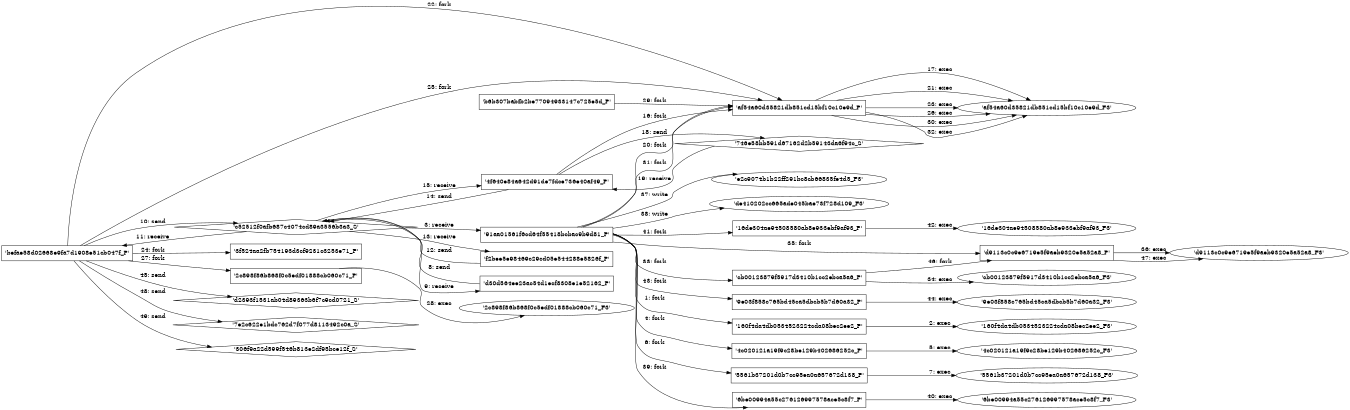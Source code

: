 digraph "D:\Learning\Paper\apt\基于CTI的攻击预警\Dataset\攻击图\ASGfromALLCTI\Microsoft Patch Tuesday  - June 2017.dot" {
rankdir="LR"
size="9"
fixedsize="false"
splines="true"
nodesep=0.3
ranksep=0
fontsize=10
overlap="scalexy"
engine= "neato"
	"'91aa01561f6cd64f55418bcbac9b9d81_P'" [node_type=Process shape=box]
	"'160f4da4db0534523224cda08bec2ee2_P'" [node_type=Process shape=box]
	"'91aa01561f6cd64f55418bcbac9b9d81_P'" -> "'160f4da4db0534523224cda08bec2ee2_P'" [label="1: fork"]
	"'160f4da4db0534523224cda08bec2ee2_P'" [node_type=Process shape=box]
	"'160f4da4db0534523224cda08bec2ee2_F3'" [node_type=File shape=ellipse]
	"'160f4da4db0534523224cda08bec2ee2_P'" -> "'160f4da4db0534523224cda08bec2ee2_F3'" [label="2: exec"]
	"'91aa01561f6cd64f55418bcbac9b9d81_P'" [node_type=Process shape=box]
	"'c52512f0afb687c4074cd89a3556b3a3_S'" [node_type=Socket shape=diamond]
	"'c52512f0afb687c4074cd89a3556b3a3_S'" -> "'91aa01561f6cd64f55418bcbac9b9d81_P'" [label="3: receive"]
	"'91aa01561f6cd64f55418bcbac9b9d81_P'" [node_type=Process shape=box]
	"'4c020121a19f9c28be129b402686252c_P'" [node_type=Process shape=box]
	"'91aa01561f6cd64f55418bcbac9b9d81_P'" -> "'4c020121a19f9c28be129b402686252c_P'" [label="4: fork"]
	"'4c020121a19f9c28be129b402686252c_P'" [node_type=Process shape=box]
	"'4c020121a19f9c28be129b402686252c_F3'" [node_type=File shape=ellipse]
	"'4c020121a19f9c28be129b402686252c_P'" -> "'4c020121a19f9c28be129b402686252c_F3'" [label="5: exec"]
	"'91aa01561f6cd64f55418bcbac9b9d81_P'" [node_type=Process shape=box]
	"'5561b37201d0b7cc95ea0a657672d138_P'" [node_type=Process shape=box]
	"'91aa01561f6cd64f55418bcbac9b9d81_P'" -> "'5561b37201d0b7cc95ea0a657672d138_P'" [label="6: fork"]
	"'5561b37201d0b7cc95ea0a657672d138_P'" [node_type=Process shape=box]
	"'5561b37201d0b7cc95ea0a657672d138_F3'" [node_type=File shape=ellipse]
	"'5561b37201d0b7cc95ea0a657672d138_P'" -> "'5561b37201d0b7cc95ea0a657672d138_F3'" [label="7: exec"]
	"'c52512f0afb687c4074cd89a3556b3a3_S'" [node_type=Socket shape=diamond]
	"'d30d564ee23ac54d1ecf8308e1e52162_P'" [node_type=Process shape=box]
	"'d30d564ee23ac54d1ecf8308e1e52162_P'" -> "'c52512f0afb687c4074cd89a3556b3a3_S'" [label="8: send"]
	"'c52512f0afb687c4074cd89a3556b3a3_S'" -> "'d30d564ee23ac54d1ecf8308e1e52162_P'" [label="9: receive"]
	"'c52512f0afb687c4074cd89a3556b3a3_S'" [node_type=Socket shape=diamond]
	"'befae58d02668e9fa7d1908e51cb047f_P'" [node_type=Process shape=box]
	"'befae58d02668e9fa7d1908e51cb047f_P'" -> "'c52512f0afb687c4074cd89a3556b3a3_S'" [label="10: send"]
	"'c52512f0afb687c4074cd89a3556b3a3_S'" -> "'befae58d02668e9fa7d1908e51cb047f_P'" [label="11: receive"]
	"'c52512f0afb687c4074cd89a3556b3a3_S'" [node_type=Socket shape=diamond]
	"'f2bee5e98469c29cd05e544288e5826f_P'" [node_type=Process shape=box]
	"'f2bee5e98469c29cd05e544288e5826f_P'" -> "'c52512f0afb687c4074cd89a3556b3a3_S'" [label="12: send"]
	"'c52512f0afb687c4074cd89a3556b3a3_S'" -> "'f2bee5e98469c29cd05e544288e5826f_P'" [label="13: receive"]
	"'c52512f0afb687c4074cd89a3556b3a3_S'" [node_type=Socket shape=diamond]
	"'4f640e84a642d91de7fdce736e40af49_P'" [node_type=Process shape=box]
	"'4f640e84a642d91de7fdce736e40af49_P'" -> "'c52512f0afb687c4074cd89a3556b3a3_S'" [label="14: send"]
	"'c52512f0afb687c4074cd89a3556b3a3_S'" -> "'4f640e84a642d91de7fdce736e40af49_P'" [label="15: receive"]
	"'4f640e84a642d91de7fdce736e40af49_P'" [node_type=Process shape=box]
	"'af54a60d35821db851cd15bf10c10e9d_P'" [node_type=Process shape=box]
	"'4f640e84a642d91de7fdce736e40af49_P'" -> "'af54a60d35821db851cd15bf10c10e9d_P'" [label="16: fork"]
	"'af54a60d35821db851cd15bf10c10e9d_P'" [node_type=Process shape=box]
	"'af54a60d35821db851cd15bf10c10e9d_F3'" [node_type=File shape=ellipse]
	"'af54a60d35821db851cd15bf10c10e9d_P'" -> "'af54a60d35821db851cd15bf10c10e9d_F3'" [label="17: exec"]
	"'746e58bb591d67162d2b59143da6f94c_S'" [node_type=Socket shape=diamond]
	"'4f640e84a642d91de7fdce736e40af49_P'" [node_type=Process shape=box]
	"'4f640e84a642d91de7fdce736e40af49_P'" -> "'746e58bb591d67162d2b59143da6f94c_S'" [label="18: send"]
	"'746e58bb591d67162d2b59143da6f94c_S'" -> "'4f640e84a642d91de7fdce736e40af49_P'" [label="19: receive"]
	"'91aa01561f6cd64f55418bcbac9b9d81_P'" [node_type=Process shape=box]
	"'af54a60d35821db851cd15bf10c10e9d_P'" [node_type=Process shape=box]
	"'91aa01561f6cd64f55418bcbac9b9d81_P'" -> "'af54a60d35821db851cd15bf10c10e9d_P'" [label="20: fork"]
	"'af54a60d35821db851cd15bf10c10e9d_P'" [node_type=Process shape=box]
	"'af54a60d35821db851cd15bf10c10e9d_F3'" [node_type=File shape=ellipse]
	"'af54a60d35821db851cd15bf10c10e9d_P'" -> "'af54a60d35821db851cd15bf10c10e9d_F3'" [label="21: exec"]
	"'befae58d02668e9fa7d1908e51cb047f_P'" [node_type=Process shape=box]
	"'af54a60d35821db851cd15bf10c10e9d_P'" [node_type=Process shape=box]
	"'befae58d02668e9fa7d1908e51cb047f_P'" -> "'af54a60d35821db851cd15bf10c10e9d_P'" [label="22: fork"]
	"'af54a60d35821db851cd15bf10c10e9d_P'" [node_type=Process shape=box]
	"'af54a60d35821db851cd15bf10c10e9d_F3'" [node_type=File shape=ellipse]
	"'af54a60d35821db851cd15bf10c10e9d_P'" -> "'af54a60d35821db851cd15bf10c10e9d_F3'" [label="23: exec"]
	"'befae58d02668e9fa7d1908e51cb047f_P'" [node_type=Process shape=box]
	"'3f524aa2fb754193d3cf9231c3253e71_P'" [node_type=Process shape=box]
	"'befae58d02668e9fa7d1908e51cb047f_P'" -> "'3f524aa2fb754193d3cf9231c3253e71_P'" [label="24: fork"]
	"'befae58d02668e9fa7d1908e51cb047f_P'" [node_type=Process shape=box]
	"'af54a60d35821db851cd15bf10c10e9d_P'" [node_type=Process shape=box]
	"'befae58d02668e9fa7d1908e51cb047f_P'" -> "'af54a60d35821db851cd15bf10c10e9d_P'" [label="25: fork"]
	"'af54a60d35821db851cd15bf10c10e9d_P'" [node_type=Process shape=box]
	"'af54a60d35821db851cd15bf10c10e9d_F3'" [node_type=File shape=ellipse]
	"'af54a60d35821db851cd15bf10c10e9d_P'" -> "'af54a60d35821db851cd15bf10c10e9d_F3'" [label="26: exec"]
	"'befae58d02668e9fa7d1908e51cb047f_P'" [node_type=Process shape=box]
	"'2c898f86b868f0c5edf01888cb060c71_P'" [node_type=Process shape=box]
	"'befae58d02668e9fa7d1908e51cb047f_P'" -> "'2c898f86b868f0c5edf01888cb060c71_P'" [label="27: fork"]
	"'2c898f86b868f0c5edf01888cb060c71_P'" [node_type=Process shape=box]
	"'2c898f86b868f0c5edf01888cb060c71_F3'" [node_type=File shape=ellipse]
	"'2c898f86b868f0c5edf01888cb060c71_P'" -> "'2c898f86b868f0c5edf01888cb060c71_F3'" [label="28: exec"]
	"'b6b307babfb2be77094933147c725e5d_P'" [node_type=Process shape=box]
	"'af54a60d35821db851cd15bf10c10e9d_P'" [node_type=Process shape=box]
	"'b6b307babfb2be77094933147c725e5d_P'" -> "'af54a60d35821db851cd15bf10c10e9d_P'" [label="29: fork"]
	"'af54a60d35821db851cd15bf10c10e9d_P'" [node_type=Process shape=box]
	"'af54a60d35821db851cd15bf10c10e9d_F3'" [node_type=File shape=ellipse]
	"'af54a60d35821db851cd15bf10c10e9d_P'" -> "'af54a60d35821db851cd15bf10c10e9d_F3'" [label="30: exec"]
	"'91aa01561f6cd64f55418bcbac9b9d81_P'" [node_type=Process shape=box]
	"'af54a60d35821db851cd15bf10c10e9d_P'" [node_type=Process shape=box]
	"'91aa01561f6cd64f55418bcbac9b9d81_P'" -> "'af54a60d35821db851cd15bf10c10e9d_P'" [label="31: fork"]
	"'af54a60d35821db851cd15bf10c10e9d_P'" [node_type=Process shape=box]
	"'af54a60d35821db851cd15bf10c10e9d_F3'" [node_type=File shape=ellipse]
	"'af54a60d35821db851cd15bf10c10e9d_P'" -> "'af54a60d35821db851cd15bf10c10e9d_F3'" [label="32: exec"]
	"'91aa01561f6cd64f55418bcbac9b9d81_P'" [node_type=Process shape=box]
	"'cb00123879f5917d3410b1cc2ebca5a6_P'" [node_type=Process shape=box]
	"'91aa01561f6cd64f55418bcbac9b9d81_P'" -> "'cb00123879f5917d3410b1cc2ebca5a6_P'" [label="33: fork"]
	"'cb00123879f5917d3410b1cc2ebca5a6_P'" [node_type=Process shape=box]
	"'cb00123879f5917d3410b1cc2ebca5a6_F3'" [node_type=File shape=ellipse]
	"'cb00123879f5917d3410b1cc2ebca5a6_P'" -> "'cb00123879f5917d3410b1cc2ebca5a6_F3'" [label="34: exec"]
	"'91aa01561f6cd64f55418bcbac9b9d81_P'" [node_type=Process shape=box]
	"'d9113c0c9e6719e5f9aeb9320e5a52a8_P'" [node_type=Process shape=box]
	"'91aa01561f6cd64f55418bcbac9b9d81_P'" -> "'d9113c0c9e6719e5f9aeb9320e5a52a8_P'" [label="35: fork"]
	"'d9113c0c9e6719e5f9aeb9320e5a52a8_P'" [node_type=Process shape=box]
	"'d9113c0c9e6719e5f9aeb9320e5a52a8_F3'" [node_type=File shape=ellipse]
	"'d9113c0c9e6719e5f9aeb9320e5a52a8_P'" -> "'d9113c0c9e6719e5f9aeb9320e5a52a8_F3'" [label="36: exec"]
	"'e2c9074b1b22ff291bc8cb66835fe4d5_F3'" [node_type=file shape=ellipse]
	"'91aa01561f6cd64f55418bcbac9b9d81_P'" [node_type=Process shape=box]
	"'91aa01561f6cd64f55418bcbac9b9d81_P'" -> "'e2c9074b1b22ff291bc8cb66835fe4d5_F3'" [label="37: write"]
	"'de410202cc665ade045bae73f728d109_F3'" [node_type=file shape=ellipse]
	"'91aa01561f6cd64f55418bcbac9b9d81_P'" [node_type=Process shape=box]
	"'91aa01561f6cd64f55418bcbac9b9d81_P'" -> "'de410202cc665ade045bae73f728d109_F3'" [label="38: write"]
	"'91aa01561f6cd64f55418bcbac9b9d81_P'" [node_type=Process shape=box]
	"'6be00994a55c276126997578ace5c8f7_P'" [node_type=Process shape=box]
	"'91aa01561f6cd64f55418bcbac9b9d81_P'" -> "'6be00994a55c276126997578ace5c8f7_P'" [label="39: fork"]
	"'6be00994a55c276126997578ace5c8f7_P'" [node_type=Process shape=box]
	"'6be00994a55c276126997578ace5c8f7_F3'" [node_type=File shape=ellipse]
	"'6be00994a55c276126997578ace5c8f7_P'" -> "'6be00994a55c276126997578ace5c8f7_F3'" [label="40: exec"]
	"'91aa01561f6cd64f55418bcbac9b9d81_P'" [node_type=Process shape=box]
	"'16de304ae94508580ab8e933ebf9af93_P'" [node_type=Process shape=box]
	"'91aa01561f6cd64f55418bcbac9b9d81_P'" -> "'16de304ae94508580ab8e933ebf9af93_P'" [label="41: fork"]
	"'16de304ae94508580ab8e933ebf9af93_P'" [node_type=Process shape=box]
	"'16de304ae94508580ab8e933ebf9af93_F3'" [node_type=File shape=ellipse]
	"'16de304ae94508580ab8e933ebf9af93_P'" -> "'16de304ae94508580ab8e933ebf9af93_F3'" [label="42: exec"]
	"'91aa01561f6cd64f55418bcbac9b9d81_P'" [node_type=Process shape=box]
	"'9e03f858c765bd45ca5dbcb5b7d60a32_P'" [node_type=Process shape=box]
	"'91aa01561f6cd64f55418bcbac9b9d81_P'" -> "'9e03f858c765bd45ca5dbcb5b7d60a32_P'" [label="43: fork"]
	"'9e03f858c765bd45ca5dbcb5b7d60a32_P'" [node_type=Process shape=box]
	"'9e03f858c765bd45ca5dbcb5b7d60a32_F3'" [node_type=File shape=ellipse]
	"'9e03f858c765bd45ca5dbcb5b7d60a32_P'" -> "'9e03f858c765bd45ca5dbcb5b7d60a32_F3'" [label="44: exec"]
	"'d2393f1531ab04d89363b6f7c9cd0721_S'" [node_type=Socket shape=diamond]
	"'befae58d02668e9fa7d1908e51cb047f_P'" [node_type=Process shape=box]
	"'befae58d02668e9fa7d1908e51cb047f_P'" -> "'d2393f1531ab04d89363b6f7c9cd0721_S'" [label="45: send"]
	"'cb00123879f5917d3410b1cc2ebca5a6_P'" [node_type=Process shape=box]
	"'d9113c0c9e6719e5f9aeb9320e5a52a8_P'" [node_type=Process shape=box]
	"'cb00123879f5917d3410b1cc2ebca5a6_P'" -> "'d9113c0c9e6719e5f9aeb9320e5a52a8_P'" [label="46: fork"]
	"'d9113c0c9e6719e5f9aeb9320e5a52a8_P'" [node_type=Process shape=box]
	"'d9113c0c9e6719e5f9aeb9320e5a52a8_F3'" [node_type=File shape=ellipse]
	"'d9113c0c9e6719e5f9aeb9320e5a52a8_P'" -> "'d9113c0c9e6719e5f9aeb9320e5a52a8_F3'" [label="47: exec"]
	"'7e2c622e1bdc762d7f077d8113492c0a_S'" [node_type=Socket shape=diamond]
	"'befae58d02668e9fa7d1908e51cb047f_P'" [node_type=Process shape=box]
	"'befae58d02668e9fa7d1908e51cb047f_P'" -> "'7e2c622e1bdc762d7f077d8113492c0a_S'" [label="48: send"]
	"'306f9a22d599f546b813e2df95bce12f_S'" [node_type=Socket shape=diamond]
	"'befae58d02668e9fa7d1908e51cb047f_P'" [node_type=Process shape=box]
	"'befae58d02668e9fa7d1908e51cb047f_P'" -> "'306f9a22d599f546b813e2df95bce12f_S'" [label="49: send"]
}
